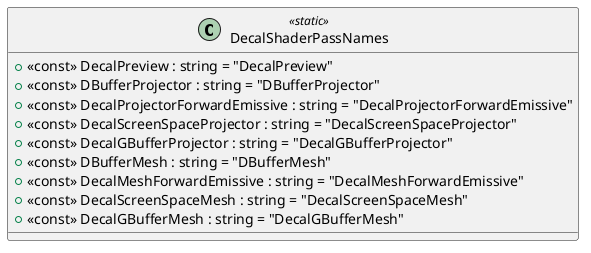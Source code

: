 @startuml
class DecalShaderPassNames <<static>> {
    + <<const>> DecalPreview : string = "DecalPreview"
    + <<const>> DBufferProjector : string = "DBufferProjector"
    + <<const>> DecalProjectorForwardEmissive : string = "DecalProjectorForwardEmissive"
    + <<const>> DecalScreenSpaceProjector : string = "DecalScreenSpaceProjector"
    + <<const>> DecalGBufferProjector : string = "DecalGBufferProjector"
    + <<const>> DBufferMesh : string = "DBufferMesh"
    + <<const>> DecalMeshForwardEmissive : string = "DecalMeshForwardEmissive"
    + <<const>> DecalScreenSpaceMesh : string = "DecalScreenSpaceMesh"
    + <<const>> DecalGBufferMesh : string = "DecalGBufferMesh"
}
@enduml
